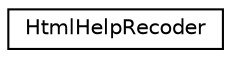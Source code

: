 digraph "类继承关系图"
{
 // INTERACTIVE_SVG=YES
 // LATEX_PDF_SIZE
  edge [fontname="Helvetica",fontsize="10",labelfontname="Helvetica",labelfontsize="10"];
  node [fontname="Helvetica",fontsize="10",shape=record];
  rankdir="LR";
  Node0 [label="HtmlHelpRecoder",height=0.2,width=0.4,color="black", fillcolor="white", style="filled",URL="$df/d26/class_html_help_recoder.html",tooltip="Helper class to deal with recoding the UTF8 encoded text back to the native encoding specified by CHM..."];
}
